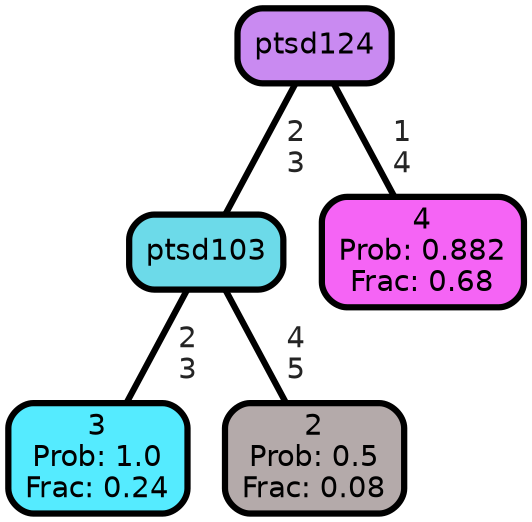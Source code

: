graph Tree {
node [shape=box, style="filled, rounded",color="black",penwidth="3",fontcolor="black",                 fontname=helvetica] ;
graph [ranksep="0 equally", splines=straight,                 bgcolor=transparent, dpi=200] ;
edge [fontname=helvetica, fontweight=bold,fontcolor=grey14,color=black] ;
0 [label="3
Prob: 1.0
Frac: 0.24", fillcolor="#55ebff"] ;
1 [label="ptsd103", fillcolor="#6cdae9"] ;
2 [label="2
Prob: 0.5
Frac: 0.08", fillcolor="#b4aaaa"] ;
3 [label="ptsd124", fillcolor="#c98af1"] ;
4 [label="4
Prob: 0.882
Frac: 0.68", fillcolor="#f564f5"] ;
1 -- 0 [label=" 2\n 3",penwidth=3] ;
1 -- 2 [label=" 4\n 5",penwidth=3] ;
3 -- 1 [label=" 2\n 3",penwidth=3] ;
3 -- 4 [label=" 1\n 4",penwidth=3] ;
{rank = same;}}